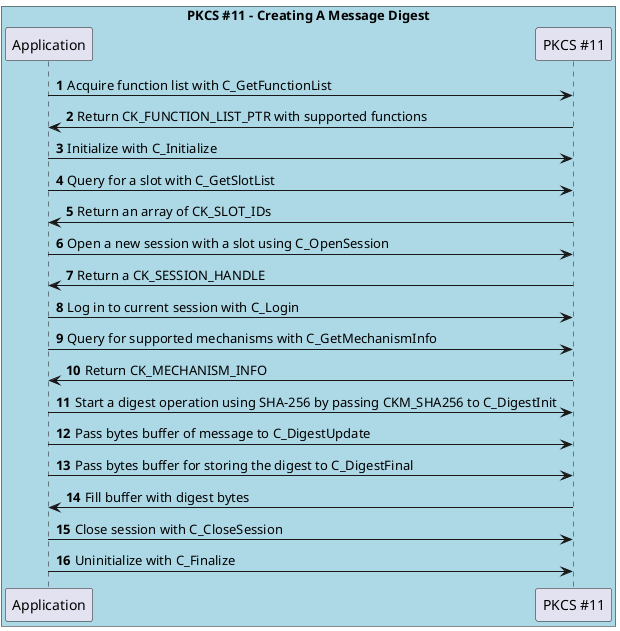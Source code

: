 @startuml
skinparam classFontSize 8
skinparam classFontName Helvetica
autonumber

participant "Application" as app
participant "PKCS #11" as pkcs

box "PKCS #11 - Creating A Message Digest" #LightBlue
    participant app
    participant pkcs
end box

app -> pkcs: Acquire function list with C_GetFunctionList
pkcs -> app: Return CK_FUNCTION_LIST_PTR with supported functions

app -> pkcs: Initialize with C_Initialize

app -> pkcs: Query for a slot with C_GetSlotList
pkcs -> app: Return an array of CK_SLOT_IDs

app -> pkcs: Open a new session with a slot using C_OpenSession
pkcs -> app: Return a CK_SESSION_HANDLE

app -> pkcs: Log in to current session with C_Login

app -> pkcs: Query for supported mechanisms with C_GetMechanismInfo
pkcs -> app: Return CK_MECHANISM_INFO

app -> pkcs: Start a digest operation using SHA-256 by passing CKM_SHA256 to C_DigestInit
app -> pkcs: Pass bytes buffer of message to C_DigestUpdate
app -> pkcs: Pass bytes buffer for storing the digest to C_DigestFinal
pkcs -> app: Fill buffer with digest bytes

app -> pkcs: Close session with C_CloseSession
app -> pkcs: Uninitialize with C_Finalize

@enduml
